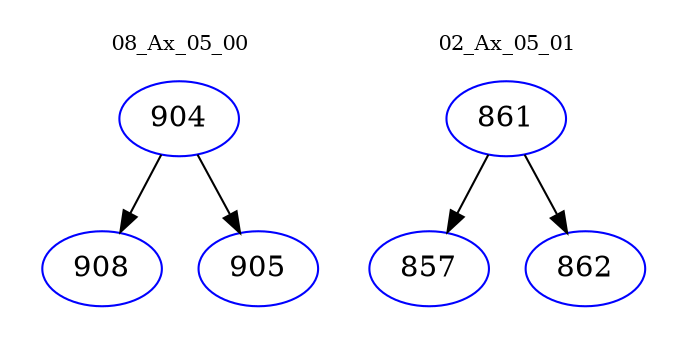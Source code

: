 digraph{
subgraph cluster_0 {
color = white
label = "08_Ax_05_00";
fontsize=10;
T0_904 [label="904", color="blue"]
T0_904 -> T0_908 [color="black"]
T0_908 [label="908", color="blue"]
T0_904 -> T0_905 [color="black"]
T0_905 [label="905", color="blue"]
}
subgraph cluster_1 {
color = white
label = "02_Ax_05_01";
fontsize=10;
T1_861 [label="861", color="blue"]
T1_861 -> T1_857 [color="black"]
T1_857 [label="857", color="blue"]
T1_861 -> T1_862 [color="black"]
T1_862 [label="862", color="blue"]
}
}

